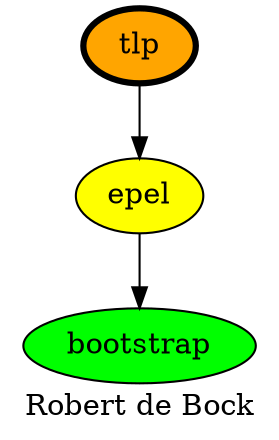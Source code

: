 digraph PhiloDilemma {
  label = "Robert de Bock" ;
  overlap=false
  {
    bootstrap [fillcolor=green style=filled]
    epel [fillcolor=yellow style=filled]
    tlp [fillcolor=orange style=filled penwidth=3]
  }
  tlp -> epel
  epel -> bootstrap
}
